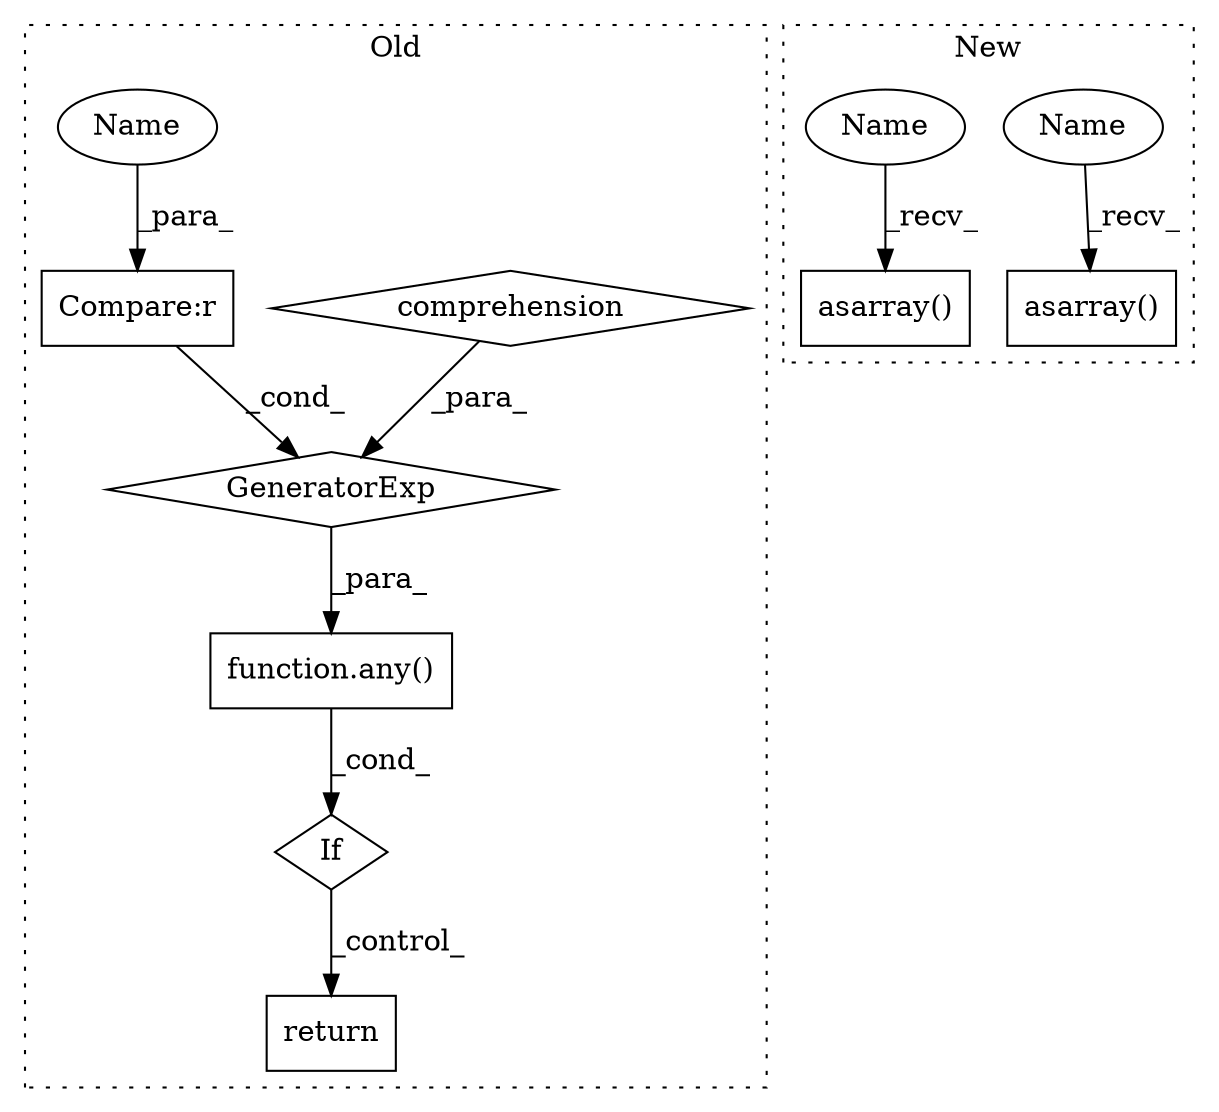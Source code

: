 digraph G {
subgraph cluster0 {
1 [label="GeneratorExp" a="55" s="17985" l="1" shape="diamond"];
4 [label="comprehension" a="45" s="18032" l="3" shape="diamond"];
5 [label="function.any()" a="75" s="17981,17986" l="4,61" shape="box"];
6 [label="Compare:r" a="40" s="17985" l="46" shape="box"];
7 [label="If" a="96" s="17950" l="3" shape="diamond"];
8 [label="return" a="93" s="18118" l="6" shape="box"];
9 [label="Name" a="87" s="17985" l="1" shape="ellipse"];
label = "Old";
style="dotted";
}
subgraph cluster1 {
2 [label="asarray()" a="75" s="17552,17599" l="11,1" shape="box"];
3 [label="asarray()" a="75" s="17615,17662" l="11,1" shape="box"];
10 [label="Name" a="87" s="17615" l="2" shape="ellipse"];
11 [label="Name" a="87" s="17552" l="2" shape="ellipse"];
label = "New";
style="dotted";
}
1 -> 5 [label="_para_"];
4 -> 1 [label="_para_"];
5 -> 7 [label="_cond_"];
6 -> 1 [label="_cond_"];
7 -> 8 [label="_control_"];
9 -> 6 [label="_para_"];
10 -> 3 [label="_recv_"];
11 -> 2 [label="_recv_"];
}